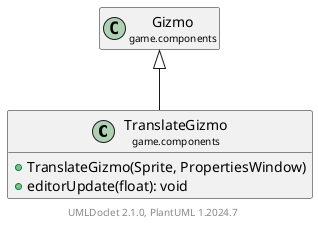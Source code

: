 @startuml
    set namespaceSeparator none
    hide empty fields
    hide empty methods

    class "<size:14>TranslateGizmo\n<size:10>game.components" as game.components.TranslateGizmo [[TranslateGizmo.html]] {
        +TranslateGizmo(Sprite, PropertiesWindow)
        +editorUpdate(float): void
    }

    class "<size:14>Gizmo\n<size:10>game.components" as game.components.Gizmo [[Gizmo.html]]

    game.components.Gizmo <|-- game.components.TranslateGizmo

    center footer UMLDoclet 2.1.0, PlantUML %version()
@enduml
